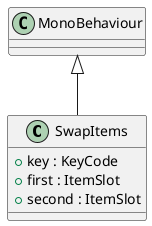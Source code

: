 @startuml
class SwapItems {
    + key : KeyCode
    + first : ItemSlot
    + second : ItemSlot
}
MonoBehaviour <|-- SwapItems
@enduml
